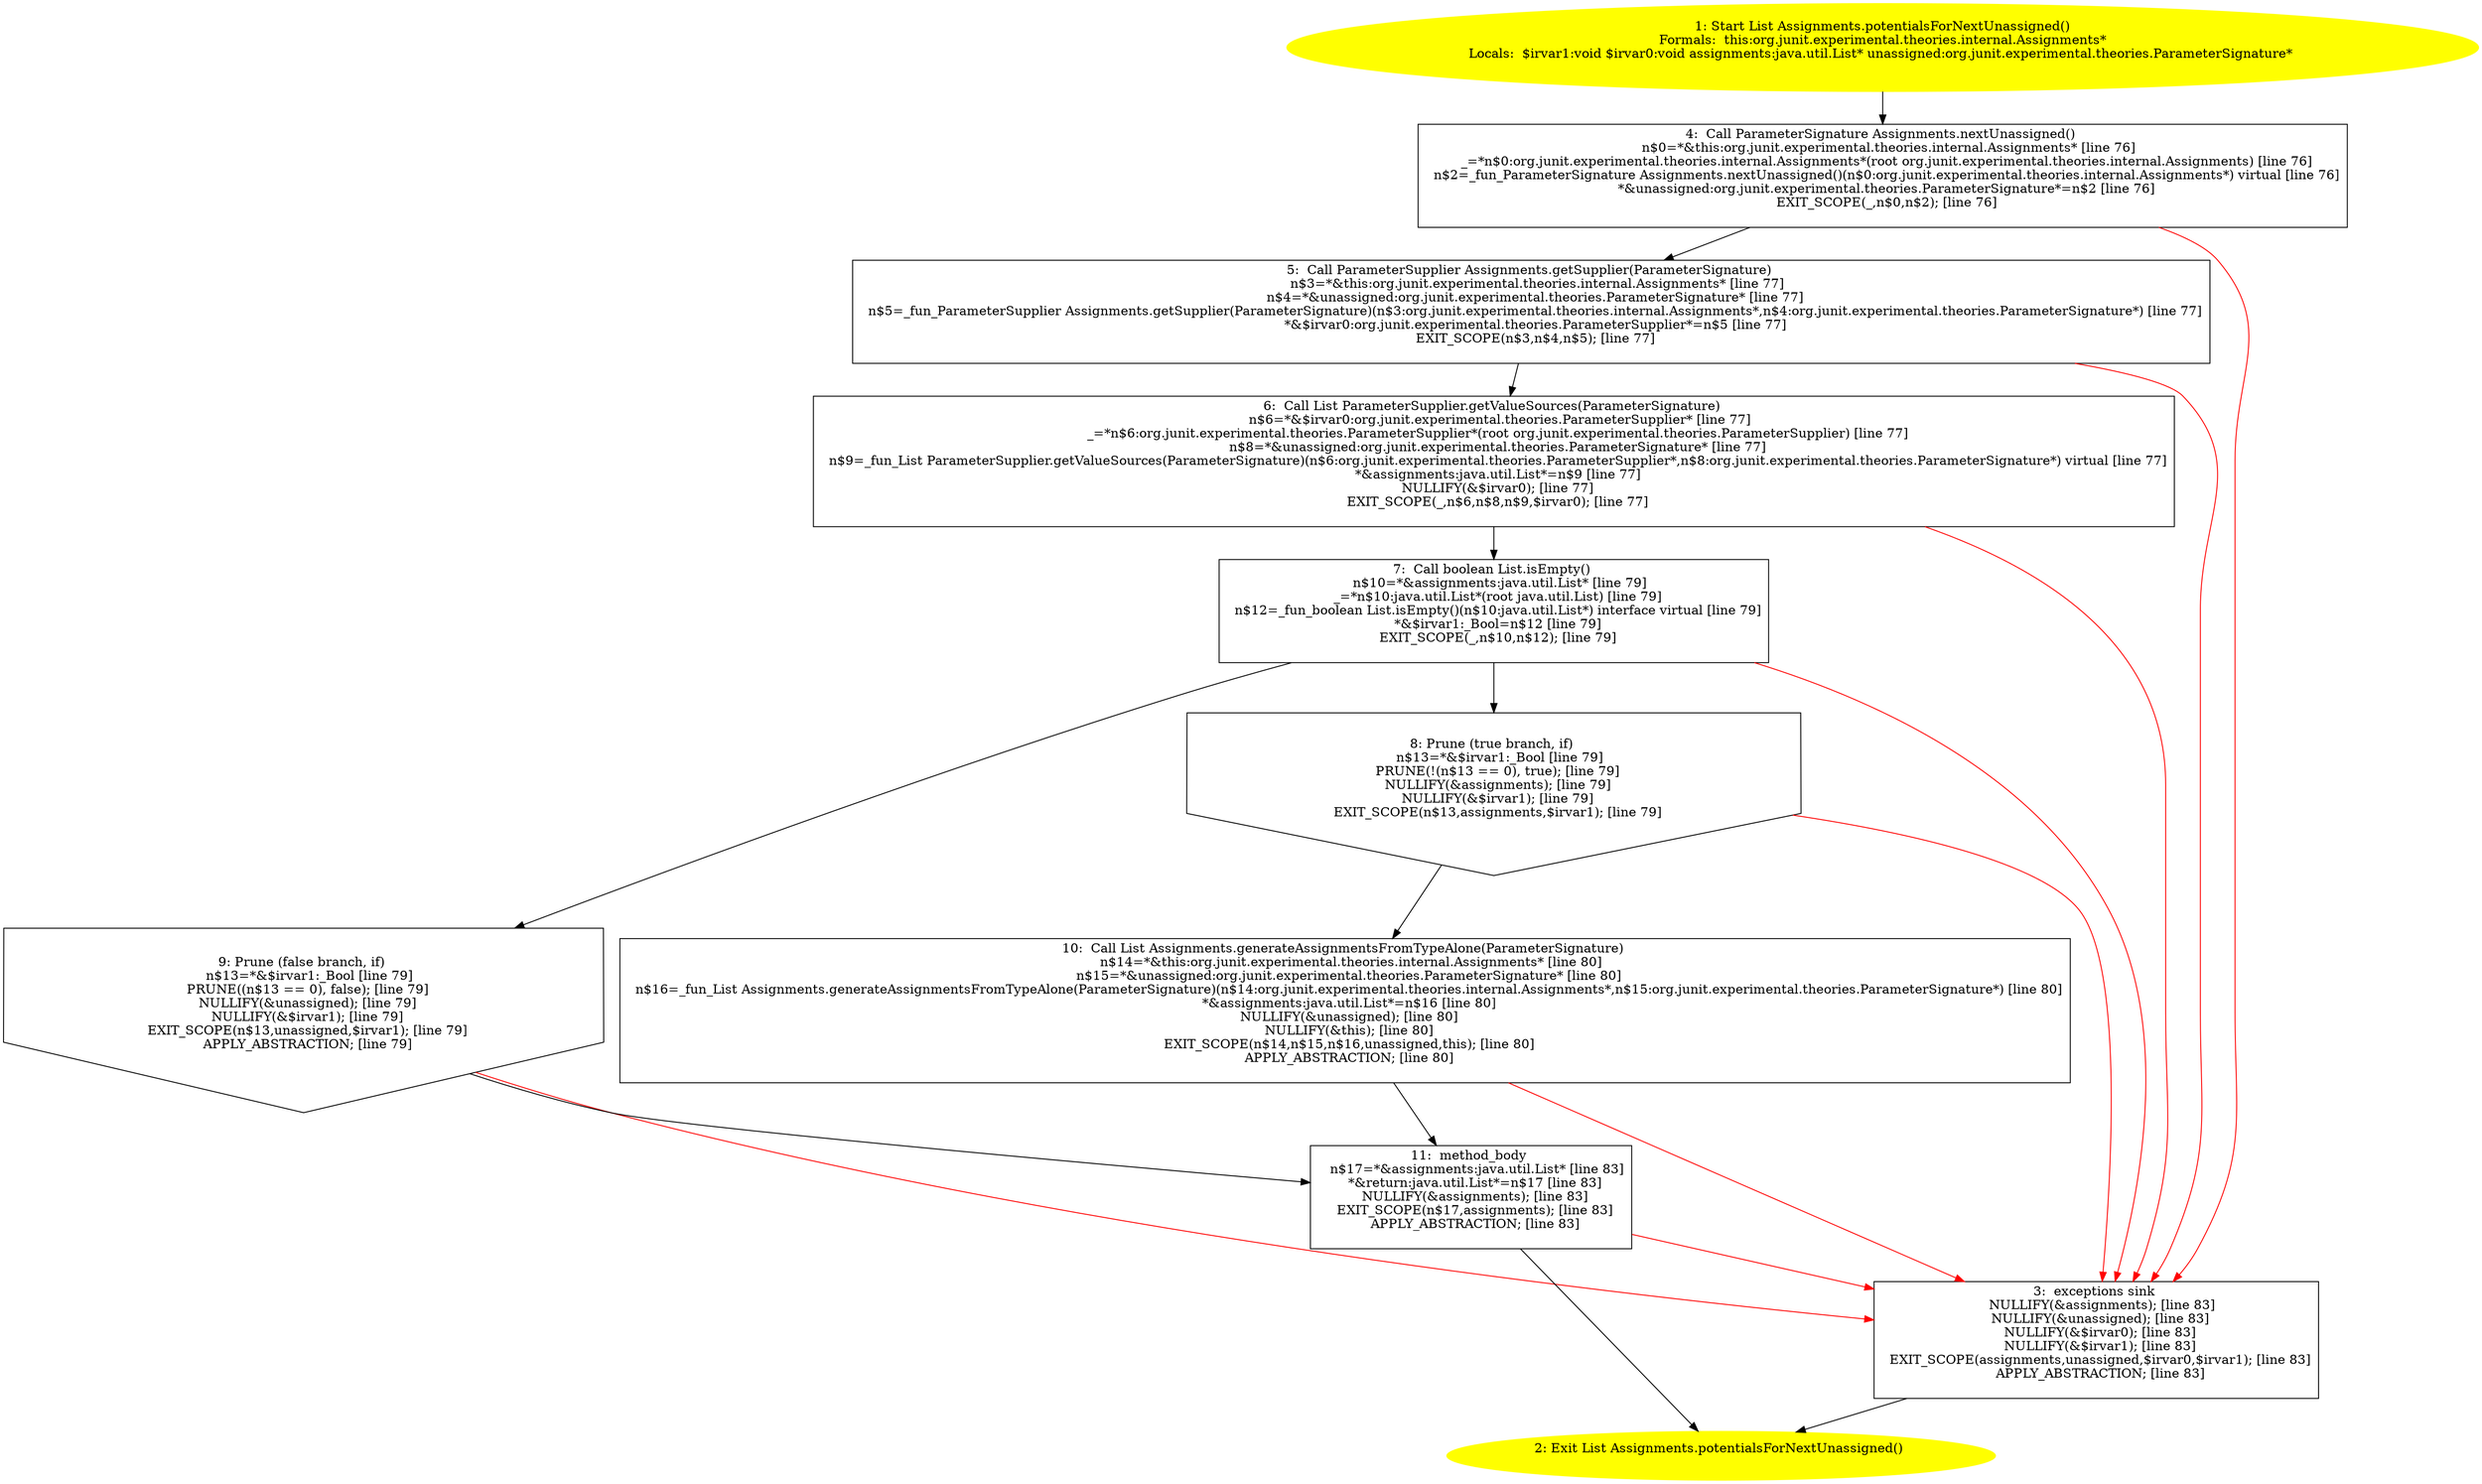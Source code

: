 /* @generated */
digraph cfg {
"org.junit.experimental.theories.internal.Assignments.potentialsForNextUnassigned():java.util.List.12a95cef7ca5e357ccabd99b463515cb_1" [label="1: Start List Assignments.potentialsForNextUnassigned()\nFormals:  this:org.junit.experimental.theories.internal.Assignments*\nLocals:  $irvar1:void $irvar0:void assignments:java.util.List* unassigned:org.junit.experimental.theories.ParameterSignature* \n  " color=yellow style=filled]
	

	 "org.junit.experimental.theories.internal.Assignments.potentialsForNextUnassigned():java.util.List.12a95cef7ca5e357ccabd99b463515cb_1" -> "org.junit.experimental.theories.internal.Assignments.potentialsForNextUnassigned():java.util.List.12a95cef7ca5e357ccabd99b463515cb_4" ;
"org.junit.experimental.theories.internal.Assignments.potentialsForNextUnassigned():java.util.List.12a95cef7ca5e357ccabd99b463515cb_2" [label="2: Exit List Assignments.potentialsForNextUnassigned() \n  " color=yellow style=filled]
	

"org.junit.experimental.theories.internal.Assignments.potentialsForNextUnassigned():java.util.List.12a95cef7ca5e357ccabd99b463515cb_3" [label="3:  exceptions sink \n   NULLIFY(&assignments); [line 83]\n  NULLIFY(&unassigned); [line 83]\n  NULLIFY(&$irvar0); [line 83]\n  NULLIFY(&$irvar1); [line 83]\n  EXIT_SCOPE(assignments,unassigned,$irvar0,$irvar1); [line 83]\n  APPLY_ABSTRACTION; [line 83]\n " shape="box"]
	

	 "org.junit.experimental.theories.internal.Assignments.potentialsForNextUnassigned():java.util.List.12a95cef7ca5e357ccabd99b463515cb_3" -> "org.junit.experimental.theories.internal.Assignments.potentialsForNextUnassigned():java.util.List.12a95cef7ca5e357ccabd99b463515cb_2" ;
"org.junit.experimental.theories.internal.Assignments.potentialsForNextUnassigned():java.util.List.12a95cef7ca5e357ccabd99b463515cb_4" [label="4:  Call ParameterSignature Assignments.nextUnassigned() \n   n$0=*&this:org.junit.experimental.theories.internal.Assignments* [line 76]\n  _=*n$0:org.junit.experimental.theories.internal.Assignments*(root org.junit.experimental.theories.internal.Assignments) [line 76]\n  n$2=_fun_ParameterSignature Assignments.nextUnassigned()(n$0:org.junit.experimental.theories.internal.Assignments*) virtual [line 76]\n  *&unassigned:org.junit.experimental.theories.ParameterSignature*=n$2 [line 76]\n  EXIT_SCOPE(_,n$0,n$2); [line 76]\n " shape="box"]
	

	 "org.junit.experimental.theories.internal.Assignments.potentialsForNextUnassigned():java.util.List.12a95cef7ca5e357ccabd99b463515cb_4" -> "org.junit.experimental.theories.internal.Assignments.potentialsForNextUnassigned():java.util.List.12a95cef7ca5e357ccabd99b463515cb_5" ;
	 "org.junit.experimental.theories.internal.Assignments.potentialsForNextUnassigned():java.util.List.12a95cef7ca5e357ccabd99b463515cb_4" -> "org.junit.experimental.theories.internal.Assignments.potentialsForNextUnassigned():java.util.List.12a95cef7ca5e357ccabd99b463515cb_3" [color="red" ];
"org.junit.experimental.theories.internal.Assignments.potentialsForNextUnassigned():java.util.List.12a95cef7ca5e357ccabd99b463515cb_5" [label="5:  Call ParameterSupplier Assignments.getSupplier(ParameterSignature) \n   n$3=*&this:org.junit.experimental.theories.internal.Assignments* [line 77]\n  n$4=*&unassigned:org.junit.experimental.theories.ParameterSignature* [line 77]\n  n$5=_fun_ParameterSupplier Assignments.getSupplier(ParameterSignature)(n$3:org.junit.experimental.theories.internal.Assignments*,n$4:org.junit.experimental.theories.ParameterSignature*) [line 77]\n  *&$irvar0:org.junit.experimental.theories.ParameterSupplier*=n$5 [line 77]\n  EXIT_SCOPE(n$3,n$4,n$5); [line 77]\n " shape="box"]
	

	 "org.junit.experimental.theories.internal.Assignments.potentialsForNextUnassigned():java.util.List.12a95cef7ca5e357ccabd99b463515cb_5" -> "org.junit.experimental.theories.internal.Assignments.potentialsForNextUnassigned():java.util.List.12a95cef7ca5e357ccabd99b463515cb_6" ;
	 "org.junit.experimental.theories.internal.Assignments.potentialsForNextUnassigned():java.util.List.12a95cef7ca5e357ccabd99b463515cb_5" -> "org.junit.experimental.theories.internal.Assignments.potentialsForNextUnassigned():java.util.List.12a95cef7ca5e357ccabd99b463515cb_3" [color="red" ];
"org.junit.experimental.theories.internal.Assignments.potentialsForNextUnassigned():java.util.List.12a95cef7ca5e357ccabd99b463515cb_6" [label="6:  Call List ParameterSupplier.getValueSources(ParameterSignature) \n   n$6=*&$irvar0:org.junit.experimental.theories.ParameterSupplier* [line 77]\n  _=*n$6:org.junit.experimental.theories.ParameterSupplier*(root org.junit.experimental.theories.ParameterSupplier) [line 77]\n  n$8=*&unassigned:org.junit.experimental.theories.ParameterSignature* [line 77]\n  n$9=_fun_List ParameterSupplier.getValueSources(ParameterSignature)(n$6:org.junit.experimental.theories.ParameterSupplier*,n$8:org.junit.experimental.theories.ParameterSignature*) virtual [line 77]\n  *&assignments:java.util.List*=n$9 [line 77]\n  NULLIFY(&$irvar0); [line 77]\n  EXIT_SCOPE(_,n$6,n$8,n$9,$irvar0); [line 77]\n " shape="box"]
	

	 "org.junit.experimental.theories.internal.Assignments.potentialsForNextUnassigned():java.util.List.12a95cef7ca5e357ccabd99b463515cb_6" -> "org.junit.experimental.theories.internal.Assignments.potentialsForNextUnassigned():java.util.List.12a95cef7ca5e357ccabd99b463515cb_7" ;
	 "org.junit.experimental.theories.internal.Assignments.potentialsForNextUnassigned():java.util.List.12a95cef7ca5e357ccabd99b463515cb_6" -> "org.junit.experimental.theories.internal.Assignments.potentialsForNextUnassigned():java.util.List.12a95cef7ca5e357ccabd99b463515cb_3" [color="red" ];
"org.junit.experimental.theories.internal.Assignments.potentialsForNextUnassigned():java.util.List.12a95cef7ca5e357ccabd99b463515cb_7" [label="7:  Call boolean List.isEmpty() \n   n$10=*&assignments:java.util.List* [line 79]\n  _=*n$10:java.util.List*(root java.util.List) [line 79]\n  n$12=_fun_boolean List.isEmpty()(n$10:java.util.List*) interface virtual [line 79]\n  *&$irvar1:_Bool=n$12 [line 79]\n  EXIT_SCOPE(_,n$10,n$12); [line 79]\n " shape="box"]
	

	 "org.junit.experimental.theories.internal.Assignments.potentialsForNextUnassigned():java.util.List.12a95cef7ca5e357ccabd99b463515cb_7" -> "org.junit.experimental.theories.internal.Assignments.potentialsForNextUnassigned():java.util.List.12a95cef7ca5e357ccabd99b463515cb_8" ;
	 "org.junit.experimental.theories.internal.Assignments.potentialsForNextUnassigned():java.util.List.12a95cef7ca5e357ccabd99b463515cb_7" -> "org.junit.experimental.theories.internal.Assignments.potentialsForNextUnassigned():java.util.List.12a95cef7ca5e357ccabd99b463515cb_9" ;
	 "org.junit.experimental.theories.internal.Assignments.potentialsForNextUnassigned():java.util.List.12a95cef7ca5e357ccabd99b463515cb_7" -> "org.junit.experimental.theories.internal.Assignments.potentialsForNextUnassigned():java.util.List.12a95cef7ca5e357ccabd99b463515cb_3" [color="red" ];
"org.junit.experimental.theories.internal.Assignments.potentialsForNextUnassigned():java.util.List.12a95cef7ca5e357ccabd99b463515cb_8" [label="8: Prune (true branch, if) \n   n$13=*&$irvar1:_Bool [line 79]\n  PRUNE(!(n$13 == 0), true); [line 79]\n  NULLIFY(&assignments); [line 79]\n  NULLIFY(&$irvar1); [line 79]\n  EXIT_SCOPE(n$13,assignments,$irvar1); [line 79]\n " shape="invhouse"]
	

	 "org.junit.experimental.theories.internal.Assignments.potentialsForNextUnassigned():java.util.List.12a95cef7ca5e357ccabd99b463515cb_8" -> "org.junit.experimental.theories.internal.Assignments.potentialsForNextUnassigned():java.util.List.12a95cef7ca5e357ccabd99b463515cb_10" ;
	 "org.junit.experimental.theories.internal.Assignments.potentialsForNextUnassigned():java.util.List.12a95cef7ca5e357ccabd99b463515cb_8" -> "org.junit.experimental.theories.internal.Assignments.potentialsForNextUnassigned():java.util.List.12a95cef7ca5e357ccabd99b463515cb_3" [color="red" ];
"org.junit.experimental.theories.internal.Assignments.potentialsForNextUnassigned():java.util.List.12a95cef7ca5e357ccabd99b463515cb_9" [label="9: Prune (false branch, if) \n   n$13=*&$irvar1:_Bool [line 79]\n  PRUNE((n$13 == 0), false); [line 79]\n  NULLIFY(&unassigned); [line 79]\n  NULLIFY(&$irvar1); [line 79]\n  EXIT_SCOPE(n$13,unassigned,$irvar1); [line 79]\n  APPLY_ABSTRACTION; [line 79]\n " shape="invhouse"]
	

	 "org.junit.experimental.theories.internal.Assignments.potentialsForNextUnassigned():java.util.List.12a95cef7ca5e357ccabd99b463515cb_9" -> "org.junit.experimental.theories.internal.Assignments.potentialsForNextUnassigned():java.util.List.12a95cef7ca5e357ccabd99b463515cb_11" ;
	 "org.junit.experimental.theories.internal.Assignments.potentialsForNextUnassigned():java.util.List.12a95cef7ca5e357ccabd99b463515cb_9" -> "org.junit.experimental.theories.internal.Assignments.potentialsForNextUnassigned():java.util.List.12a95cef7ca5e357ccabd99b463515cb_3" [color="red" ];
"org.junit.experimental.theories.internal.Assignments.potentialsForNextUnassigned():java.util.List.12a95cef7ca5e357ccabd99b463515cb_10" [label="10:  Call List Assignments.generateAssignmentsFromTypeAlone(ParameterSignature) \n   n$14=*&this:org.junit.experimental.theories.internal.Assignments* [line 80]\n  n$15=*&unassigned:org.junit.experimental.theories.ParameterSignature* [line 80]\n  n$16=_fun_List Assignments.generateAssignmentsFromTypeAlone(ParameterSignature)(n$14:org.junit.experimental.theories.internal.Assignments*,n$15:org.junit.experimental.theories.ParameterSignature*) [line 80]\n  *&assignments:java.util.List*=n$16 [line 80]\n  NULLIFY(&unassigned); [line 80]\n  NULLIFY(&this); [line 80]\n  EXIT_SCOPE(n$14,n$15,n$16,unassigned,this); [line 80]\n  APPLY_ABSTRACTION; [line 80]\n " shape="box"]
	

	 "org.junit.experimental.theories.internal.Assignments.potentialsForNextUnassigned():java.util.List.12a95cef7ca5e357ccabd99b463515cb_10" -> "org.junit.experimental.theories.internal.Assignments.potentialsForNextUnassigned():java.util.List.12a95cef7ca5e357ccabd99b463515cb_11" ;
	 "org.junit.experimental.theories.internal.Assignments.potentialsForNextUnassigned():java.util.List.12a95cef7ca5e357ccabd99b463515cb_10" -> "org.junit.experimental.theories.internal.Assignments.potentialsForNextUnassigned():java.util.List.12a95cef7ca5e357ccabd99b463515cb_3" [color="red" ];
"org.junit.experimental.theories.internal.Assignments.potentialsForNextUnassigned():java.util.List.12a95cef7ca5e357ccabd99b463515cb_11" [label="11:  method_body \n   n$17=*&assignments:java.util.List* [line 83]\n  *&return:java.util.List*=n$17 [line 83]\n  NULLIFY(&assignments); [line 83]\n  EXIT_SCOPE(n$17,assignments); [line 83]\n  APPLY_ABSTRACTION; [line 83]\n " shape="box"]
	

	 "org.junit.experimental.theories.internal.Assignments.potentialsForNextUnassigned():java.util.List.12a95cef7ca5e357ccabd99b463515cb_11" -> "org.junit.experimental.theories.internal.Assignments.potentialsForNextUnassigned():java.util.List.12a95cef7ca5e357ccabd99b463515cb_2" ;
	 "org.junit.experimental.theories.internal.Assignments.potentialsForNextUnassigned():java.util.List.12a95cef7ca5e357ccabd99b463515cb_11" -> "org.junit.experimental.theories.internal.Assignments.potentialsForNextUnassigned():java.util.List.12a95cef7ca5e357ccabd99b463515cb_3" [color="red" ];
}
